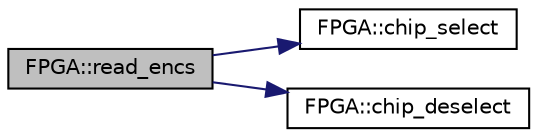 digraph "FPGA::read_encs"
{
  edge [fontname="Helvetica",fontsize="10",labelfontname="Helvetica",labelfontsize="10"];
  node [fontname="Helvetica",fontsize="10",shape=record];
  rankdir="LR";
  Node34 [label="FPGA::read_encs",height=0.2,width=0.4,color="black", fillcolor="grey75", style="filled", fontcolor="black"];
  Node34 -> Node35 [color="midnightblue",fontsize="10",style="solid",fontname="Helvetica"];
  Node35 [label="FPGA::chip_select",height=0.2,width=0.4,color="black", fillcolor="white", style="filled",URL="$class_f_p_g_a.html#abfd93a2d6b356b3338b598b8d9c1d5b4",tooltip="Bring chipselect low so we can start a transmission. "];
  Node34 -> Node36 [color="midnightblue",fontsize="10",style="solid",fontname="Helvetica"];
  Node36 [label="FPGA::chip_deselect",height=0.2,width=0.4,color="black", fillcolor="white", style="filled",URL="$class_f_p_g_a.html#af55b40be0ecf22fae18ff4c2811c0d46",tooltip="Bring chipselect high so we can end a transmission. "];
}
